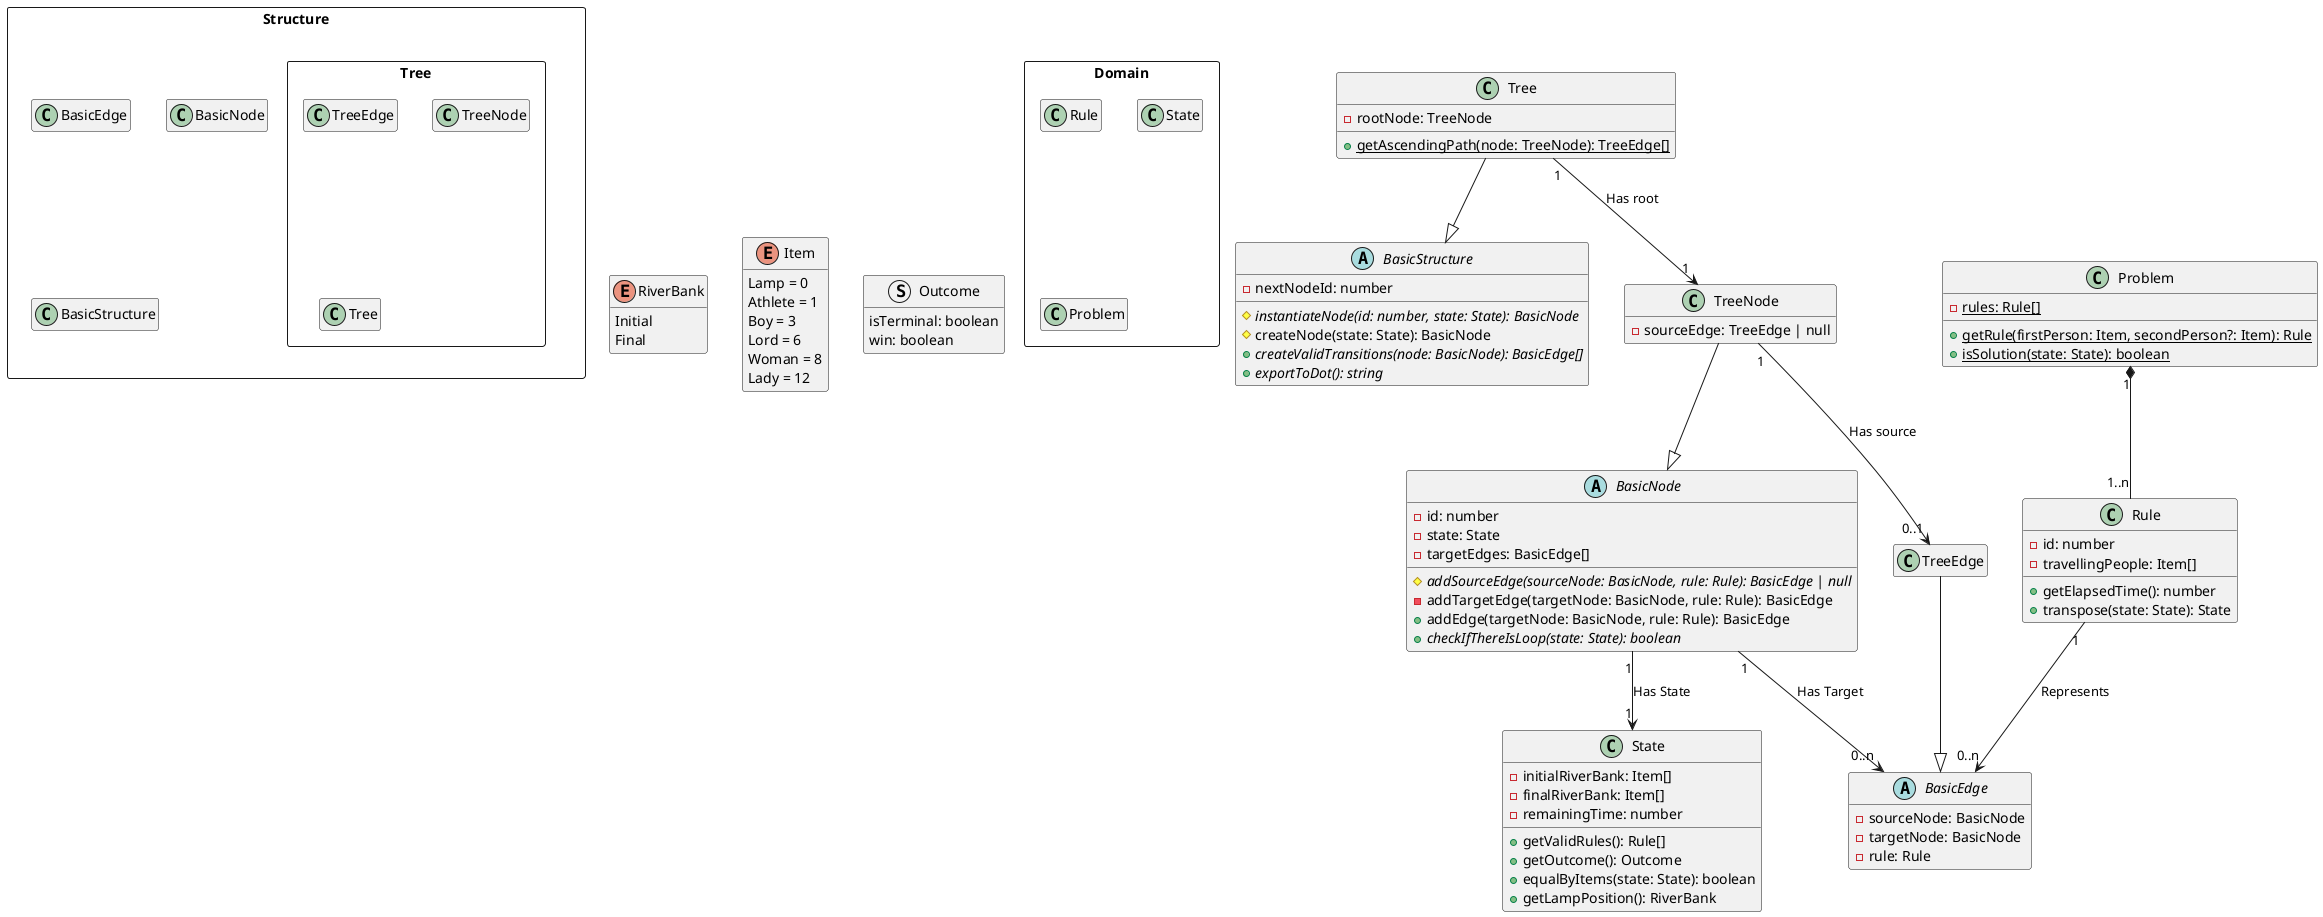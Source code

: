 @startuml

    ' Config
    hide empty members
    ' skinparam classAttributeIconSize 0
    ' left to right direction


    ' Definições

    enum Item {
        Lamp = 0
	    Athlete = 1
	    Boy = 3
	    Lord = 6
	    Woman = 8
	    Lady = 12
    }

    enum RiverBank {
        Initial
        Final
    }

    struct Outcome {
        isTerminal: boolean
        win: boolean
    }


    ' Pacotes

    package Domain <<Rectangle>> {
        class Rule
        class State
        class Problem
    }

    package Structure <<Rectangle>> {
        class BasicEdge
        class BasicNode
        class BasicStructure

        package Tree <<Rectangle>> {
            class TreeEdge
            class TreeNode
            class Tree
        }

    }


    ' Classes

    class Rule {
        -id: number
        -travellingPeople: Item[]
        +getElapsedTime(): number
        +transpose(state: State): State
    }

    class State {
        -initialRiverBank: Item[]
        -finalRiverBank: Item[]
        -remainingTime: number
        +getValidRules(): Rule[]
        +getOutcome(): Outcome
        +equalByItems(state: State): boolean
        +getLampPosition(): RiverBank
    }

    class Problem {
        -{static}rules: Rule[]
        +{static}getRule(firstPerson: Item, secondPerson?: Item): Rule
        +{static}isSolution(state: State): boolean
    }

    abstract class BasicEdge {
        -sourceNode: BasicNode
        -targetNode: BasicNode
        -rule: Rule
    }

    abstract class BasicNode {
        -id: number
        -state: State
        -targetEdges: BasicEdge[]
        #{abstract}addSourceEdge(sourceNode: BasicNode, rule: Rule): BasicEdge | null
        -addTargetEdge(targetNode: BasicNode, rule: Rule): BasicEdge
        +addEdge(targetNode: BasicNode, rule: Rule): BasicEdge
        +{abstract}checkIfThereIsLoop(state: State): boolean
    }

    abstract class BasicStructure {
        -nextNodeId: number
        #{abstract}instantiateNode(id: number, state: State): BasicNode
        #createNode(state: State): BasicNode
        +{abstract}createValidTransitions(node: BasicNode): BasicEdge[]
        +{abstract}exportToDot(): string
    }

    class TreeEdge {}

    class TreeNode {
        -sourceEdge: TreeEdge | null
    }

    class Tree {
        -rootNode: TreeNode
        +{static}getAscendingPath(node: TreeNode): TreeEdge[]
    }


    ' Relacionamentos

    Rule "1" --> "0..n" BasicEdge : Represents
    Problem "1" *-- "1..n" Rule
    BasicNode "1" --> "0..n" BasicEdge : Has Target
    BasicNode "1" --> "1" State : Has State
    TreeNode "1" --> "0..1" TreeEdge : Has source
    Tree "1" --> "1" TreeNode : Has root
    TreeEdge --|> BasicEdge
    TreeNode --|> BasicNode
    Tree --|> BasicStructure

    Structure -[hidden]down-> RiverBank
    RiverBank -[hidden]right-> Item
    Item -[hidden]right-> Outcome

    ' Funcionario -[hidden]-> Falha
    ' Cargo -right[hidden]-> Status
    ' Status -right[hidden]-> TipoAD


@enduml